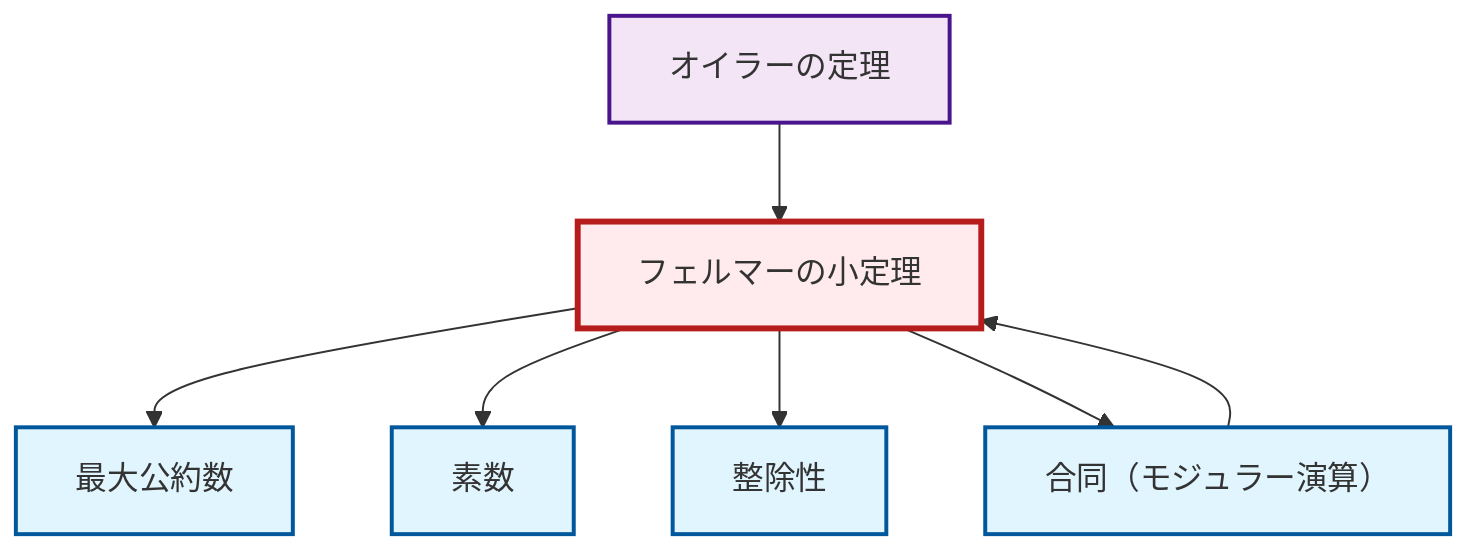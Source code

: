 graph TD
    classDef definition fill:#e1f5fe,stroke:#01579b,stroke-width:2px
    classDef theorem fill:#f3e5f5,stroke:#4a148c,stroke-width:2px
    classDef axiom fill:#fff3e0,stroke:#e65100,stroke-width:2px
    classDef example fill:#e8f5e9,stroke:#1b5e20,stroke-width:2px
    classDef current fill:#ffebee,stroke:#b71c1c,stroke-width:3px
    def-gcd["最大公約数"]:::definition
    thm-euler["オイラーの定理"]:::theorem
    def-divisibility["整除性"]:::definition
    thm-fermat-little["フェルマーの小定理"]:::theorem
    def-congruence["合同（モジュラー演算）"]:::definition
    def-prime["素数"]:::definition
    thm-fermat-little --> def-gcd
    thm-fermat-little --> def-prime
    thm-fermat-little --> def-divisibility
    def-congruence --> thm-fermat-little
    thm-fermat-little --> def-congruence
    thm-euler --> thm-fermat-little
    class thm-fermat-little current